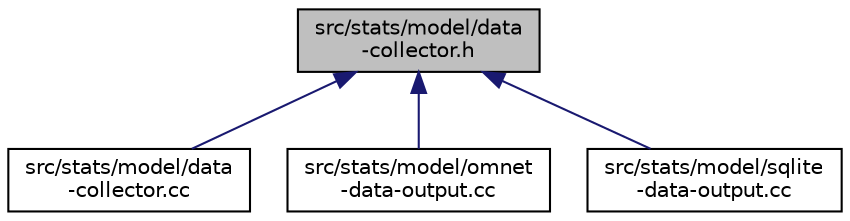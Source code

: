 digraph "src/stats/model/data-collector.h"
{
 // LATEX_PDF_SIZE
  edge [fontname="Helvetica",fontsize="10",labelfontname="Helvetica",labelfontsize="10"];
  node [fontname="Helvetica",fontsize="10",shape=record];
  Node1 [label="src/stats/model/data\l-collector.h",height=0.2,width=0.4,color="black", fillcolor="grey75", style="filled", fontcolor="black",tooltip=" "];
  Node1 -> Node2 [dir="back",color="midnightblue",fontsize="10",style="solid",fontname="Helvetica"];
  Node2 [label="src/stats/model/data\l-collector.cc",height=0.2,width=0.4,color="black", fillcolor="white", style="filled",URL="$data-collector_8cc.html",tooltip=" "];
  Node1 -> Node3 [dir="back",color="midnightblue",fontsize="10",style="solid",fontname="Helvetica"];
  Node3 [label="src/stats/model/omnet\l-data-output.cc",height=0.2,width=0.4,color="black", fillcolor="white", style="filled",URL="$omnet-data-output_8cc.html",tooltip=" "];
  Node1 -> Node4 [dir="back",color="midnightblue",fontsize="10",style="solid",fontname="Helvetica"];
  Node4 [label="src/stats/model/sqlite\l-data-output.cc",height=0.2,width=0.4,color="black", fillcolor="white", style="filled",URL="$sqlite-data-output_8cc.html",tooltip=" "];
}
